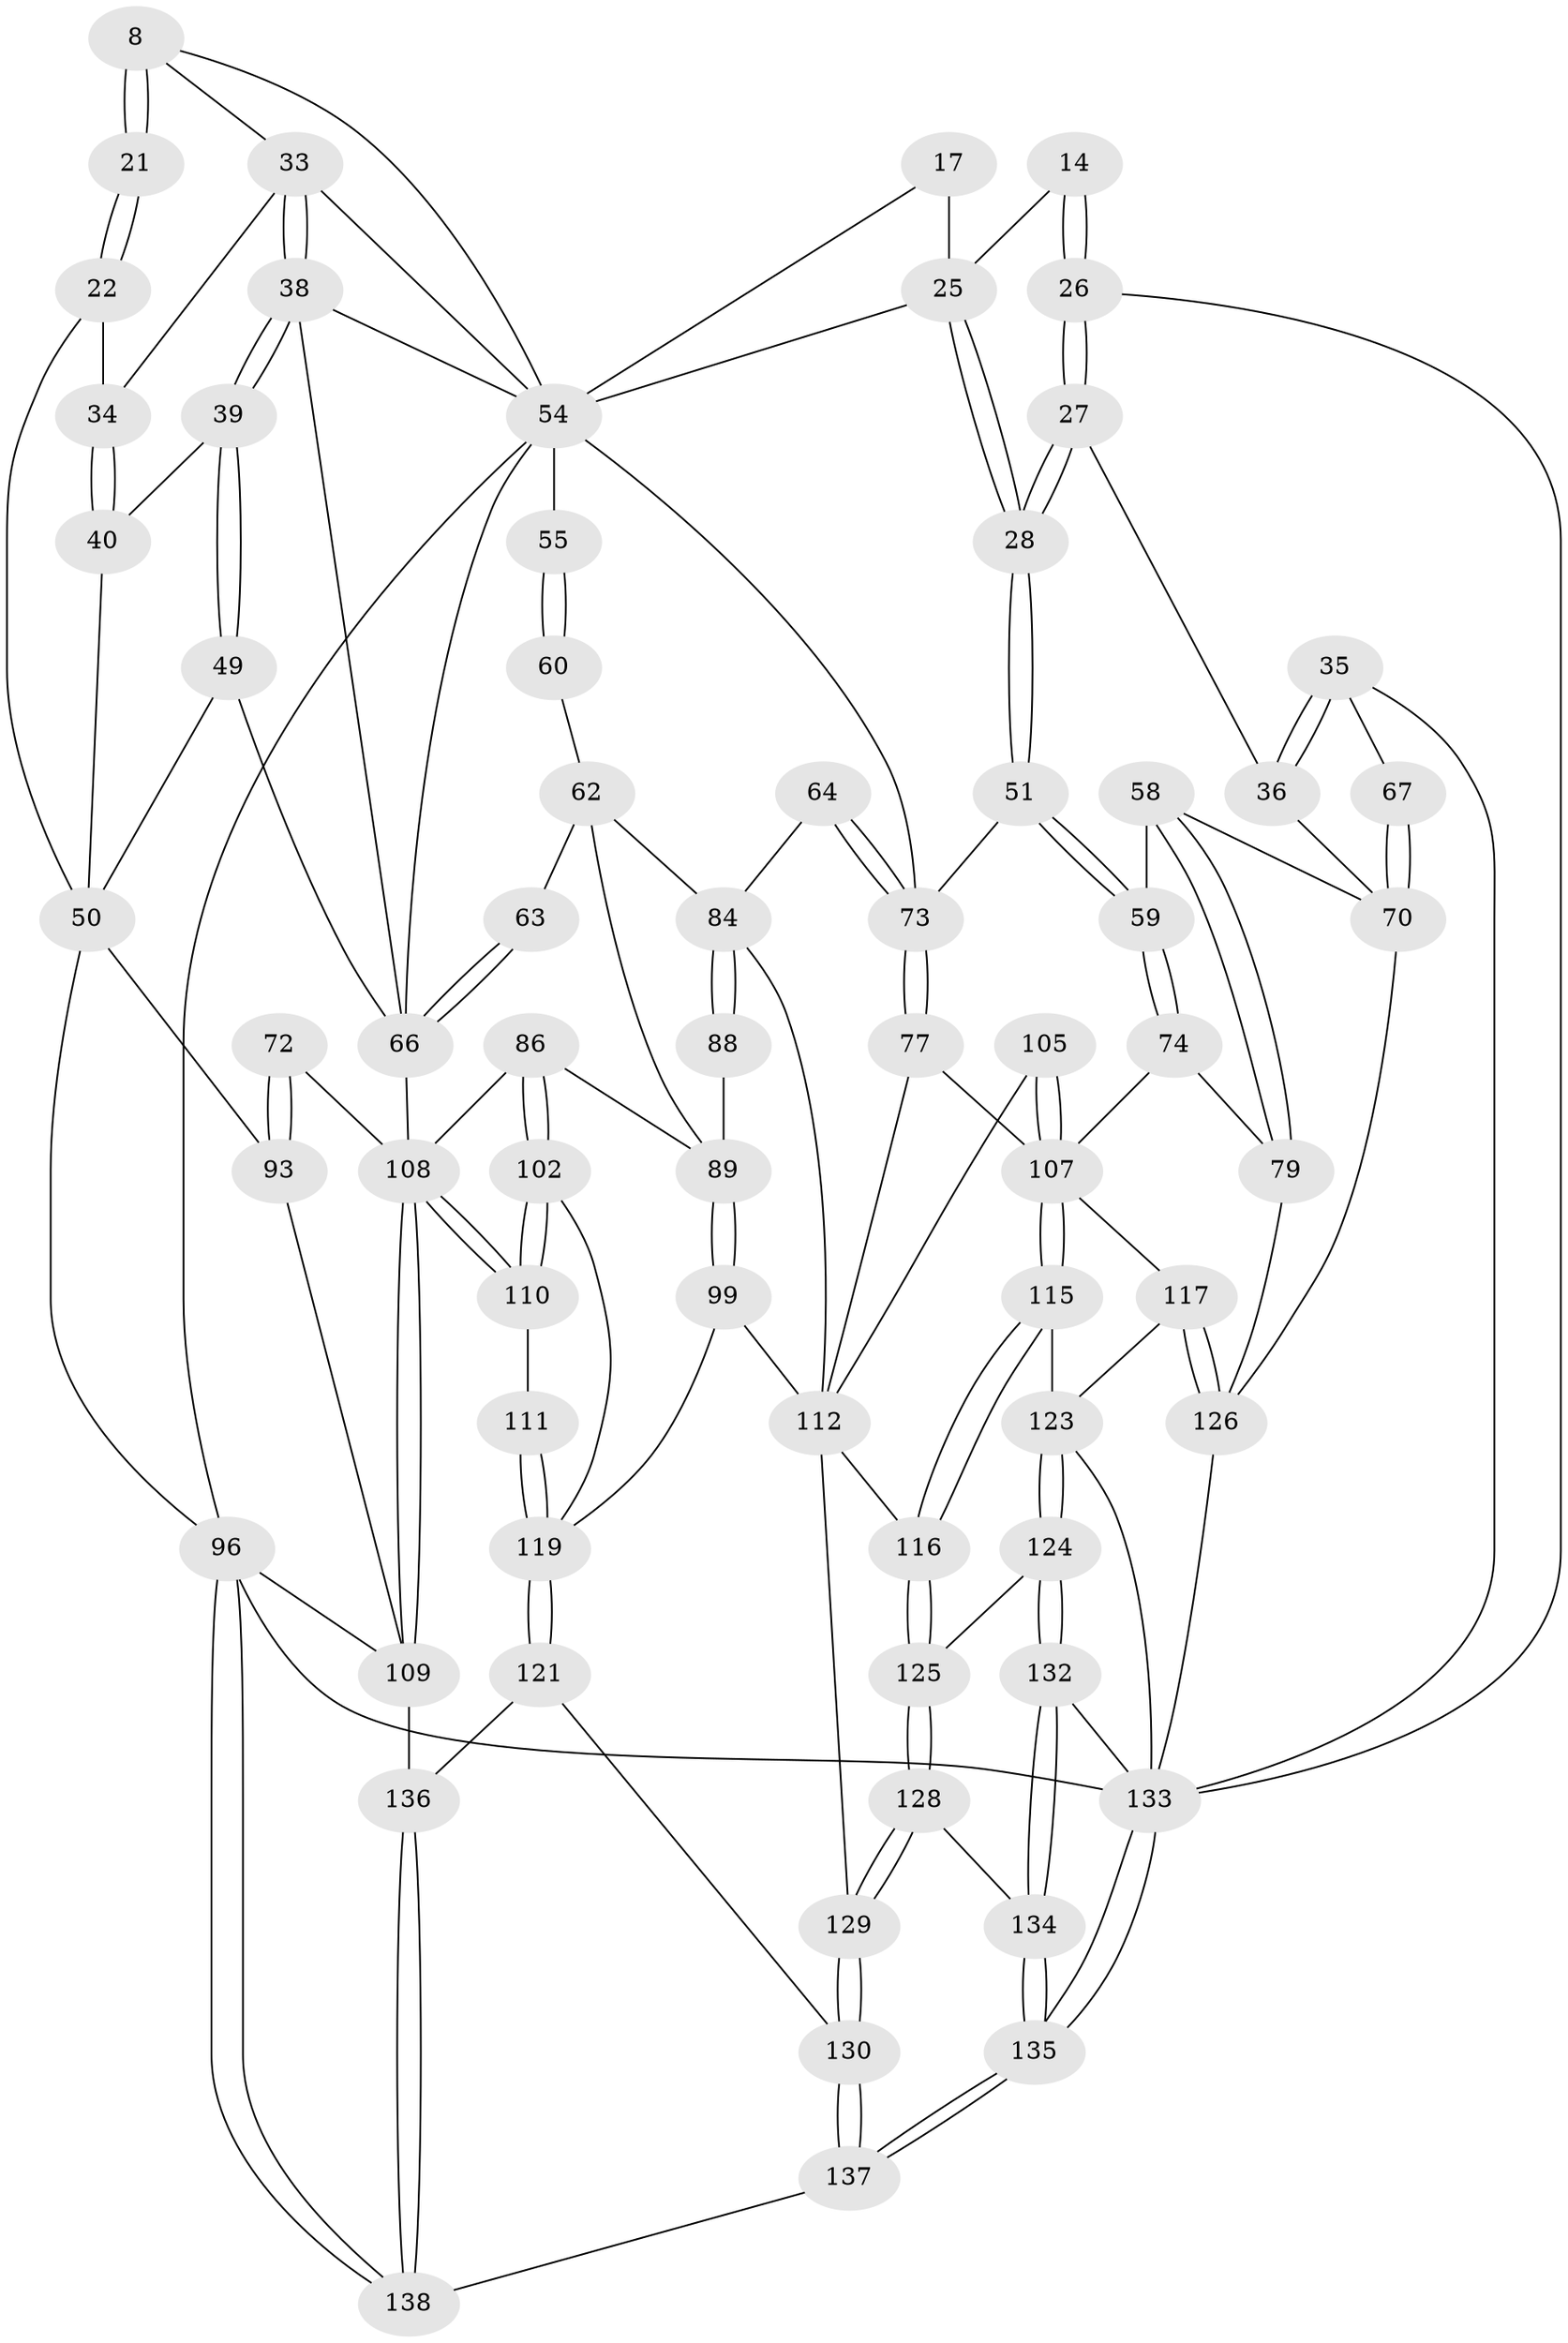 // original degree distribution, {3: 0.028985507246376812, 5: 0.5507246376811594, 6: 0.21739130434782608, 4: 0.2028985507246377}
// Generated by graph-tools (version 1.1) at 2025/02/03/09/25 05:02:04]
// undirected, 69 vertices, 161 edges
graph export_dot {
graph [start="1"]
  node [color=gray90,style=filled];
  8 [pos="+0.03751429623818645+0.1234392829746474",super="+7"];
  14 [pos="+0.8155264522062845+0.08428684554565812"];
  17 [pos="+0.639580246127857+0.2218105453753874"];
  21 [pos="+0.006237267497450305+0.1939188947983578"];
  22 [pos="+0+0.22383673182034713"];
  25 [pos="+0.6762764884710085+0.2281238898807761",super="+16"];
  26 [pos="+0.8795025318705656+0.1294705784250693",super="+10"];
  27 [pos="+0.9093967845157266+0.1856660351059841"];
  28 [pos="+0.7958239649285398+0.3141582251176354"];
  33 [pos="+0.11827191517920202+0.20156237029378582",super="+32"];
  34 [pos="+0.05983928869835777+0.23910586927775845"];
  35 [pos="+1+0.20919393582284765"];
  36 [pos="+0.9895009101468417+0.2020040232204453"];
  38 [pos="+0.14924526043738137+0.2511683943402845",super="+37+31"];
  39 [pos="+0.13122372584305883+0.2892113224829079"];
  40 [pos="+0.0860108065336685+0.2896439529918388"];
  49 [pos="+0.17837558312055452+0.3784906656152882"];
  50 [pos="+0.0881074877229518+0.3774393035221244",super="+47+24"];
  51 [pos="+0.7967498294510762+0.3537455815978276"];
  54 [pos="+0.6240800111696849+0.3389044046240517",super="+18+20+44"];
  55 [pos="+0.5129279983145478+0.34817382502383976",super="+41+43"];
  58 [pos="+0.8833834083126766+0.4023864809631205"];
  59 [pos="+0.8302893561895575+0.38107831049459295"];
  60 [pos="+0.49090984475295046+0.3835447792063019"];
  62 [pos="+0.37957492424555317+0.4817507918561976",super="+61"];
  63 [pos="+0.3329271960539521+0.46110205196614673"];
  64 [pos="+0.6142443503575559+0.4307488072810596"];
  66 [pos="+0.20641595690235234+0.4976799127059737",super="+48+46+45"];
  67 [pos="+1+0.32906746432122785"];
  70 [pos="+1+0.6113279297687293",super="+57+56"];
  72 [pos="+0.10736870408795313+0.586590193249259"];
  73 [pos="+0.7173946953747712+0.5604408677728414",super="+52+53"];
  74 [pos="+0.829419555834758+0.5774867651049262"];
  77 [pos="+0.7206792316234617+0.5887097359946568"];
  79 [pos="+0.9777550764304873+0.5557376981785587"];
  84 [pos="+0.5563458179929599+0.6012857919039908",super="+80"];
  86 [pos="+0.21206863886882873+0.6150536953859682"];
  88 [pos="+0.42337561616542624+0.59476446392767",super="+81"];
  89 [pos="+0.3886729850501038+0.6418892872692964",super="+85+82"];
  93 [pos="+0+0.694062930931756",super="+69+68"];
  96 [pos="+0+1",super="+12"];
  99 [pos="+0.392312129976849+0.7338406279955076"];
  102 [pos="+0.2930886905132077+0.7106432751039207"];
  105 [pos="+0.7157527330536759+0.7136787841935645"];
  107 [pos="+0.725505903556776+0.7577306630372351",super="+98+75+76"];
  108 [pos="+0.1714336335150168+0.7893883026491699",super="+87+71"];
  109 [pos="+0.15284068145882232+0.8176426150007713",super="+95"];
  110 [pos="+0.22015017636882678+0.7820602603450427"];
  111 [pos="+0.27182330563617285+0.8121520243273024"];
  112 [pos="+0.6063443950246986+0.776644196059188",super="+106"];
  115 [pos="+0.7206233006118772+0.7721155948399535"];
  116 [pos="+0.6205577147455138+0.7888223000386914"];
  117 [pos="+0.8114799320121334+0.807689887400256",super="+97"];
  119 [pos="+0.2879201777328951+0.8402858472591141",super="+100+101"];
  121 [pos="+0.2885950143748178+0.9069282375406585"];
  123 [pos="+0.736310829974413+0.8118684661429607",super="+118"];
  124 [pos="+0.700907559049863+0.8747114651729019"];
  125 [pos="+0.6265454918601286+0.8215522552533048"];
  126 [pos="+0.806953762006617+0.8654507639815525",super="+92"];
  128 [pos="+0.5918816793923758+0.9221097069982548"];
  129 [pos="+0.5347201749160022+0.9390937092197146",super="+114"];
  130 [pos="+0.40518827463111823+1",super="+120"];
  132 [pos="+0.7069809022699188+0.9025860408866356"];
  133 [pos="+1+1",super="+131+127+90"];
  134 [pos="+0.6621407002751951+0.9477542028822666"];
  135 [pos="+0.78035216098908+1"];
  136 [pos="+0.14489735864816963+0.940436941702999",super="+122"];
  137 [pos="+0.39999128878325363+1"];
  138 [pos="+0.2300255188708556+1"];
  8 -- 21 [weight=2];
  8 -- 21;
  8 -- 33;
  8 -- 54;
  14 -- 26 [weight=2];
  14 -- 26;
  14 -- 25;
  17 -- 25 [weight=2];
  17 -- 54;
  21 -- 22;
  21 -- 22;
  22 -- 34;
  22 -- 50;
  25 -- 28;
  25 -- 28;
  25 -- 54;
  26 -- 27;
  26 -- 27;
  26 -- 133;
  27 -- 28;
  27 -- 28;
  27 -- 36;
  28 -- 51;
  28 -- 51;
  33 -- 34;
  33 -- 38 [weight=2];
  33 -- 38;
  33 -- 54;
  34 -- 40;
  34 -- 40;
  35 -- 36;
  35 -- 36;
  35 -- 67;
  35 -- 133;
  36 -- 70;
  38 -- 39;
  38 -- 39;
  38 -- 66;
  38 -- 54;
  39 -- 40;
  39 -- 49;
  39 -- 49;
  40 -- 50;
  49 -- 50;
  49 -- 66;
  50 -- 93 [weight=2];
  50 -- 96;
  51 -- 59;
  51 -- 59;
  51 -- 73;
  54 -- 55 [weight=4];
  54 -- 73;
  54 -- 96;
  54 -- 66;
  55 -- 60 [weight=2];
  55 -- 60;
  58 -- 59;
  58 -- 79;
  58 -- 79;
  58 -- 70;
  59 -- 74;
  59 -- 74;
  60 -- 62;
  62 -- 63;
  62 -- 89;
  62 -- 84;
  63 -- 66 [weight=2];
  63 -- 66;
  64 -- 73 [weight=2];
  64 -- 73;
  64 -- 84;
  66 -- 108;
  67 -- 70 [weight=2];
  67 -- 70;
  70 -- 126;
  72 -- 93 [weight=2];
  72 -- 93;
  72 -- 108;
  73 -- 77;
  73 -- 77;
  74 -- 79;
  74 -- 107;
  77 -- 112;
  77 -- 107;
  79 -- 126;
  84 -- 88 [weight=2];
  84 -- 88;
  84 -- 112;
  86 -- 102;
  86 -- 102;
  86 -- 89;
  86 -- 108;
  88 -- 89 [weight=2];
  89 -- 99;
  89 -- 99;
  93 -- 109;
  96 -- 138;
  96 -- 138;
  96 -- 109;
  96 -- 133 [weight=2];
  99 -- 119;
  99 -- 112;
  102 -- 110;
  102 -- 110;
  102 -- 119;
  105 -- 107 [weight=2];
  105 -- 107;
  105 -- 112;
  107 -- 115;
  107 -- 115;
  107 -- 117;
  108 -- 109;
  108 -- 109;
  108 -- 110;
  108 -- 110;
  109 -- 136 [weight=2];
  110 -- 111;
  111 -- 119 [weight=2];
  111 -- 119;
  112 -- 116;
  112 -- 129 [weight=2];
  115 -- 116;
  115 -- 116;
  115 -- 123;
  116 -- 125;
  116 -- 125;
  117 -- 126 [weight=2];
  117 -- 126;
  117 -- 123;
  119 -- 121;
  119 -- 121;
  121 -- 136;
  121 -- 130;
  123 -- 124;
  123 -- 124;
  123 -- 133;
  124 -- 125;
  124 -- 132;
  124 -- 132;
  125 -- 128;
  125 -- 128;
  126 -- 133 [weight=2];
  128 -- 129;
  128 -- 129;
  128 -- 134;
  129 -- 130 [weight=2];
  129 -- 130;
  130 -- 137;
  130 -- 137;
  132 -- 134;
  132 -- 134;
  132 -- 133;
  133 -- 135;
  133 -- 135;
  134 -- 135;
  134 -- 135;
  135 -- 137;
  135 -- 137;
  136 -- 138;
  136 -- 138;
  137 -- 138;
}
